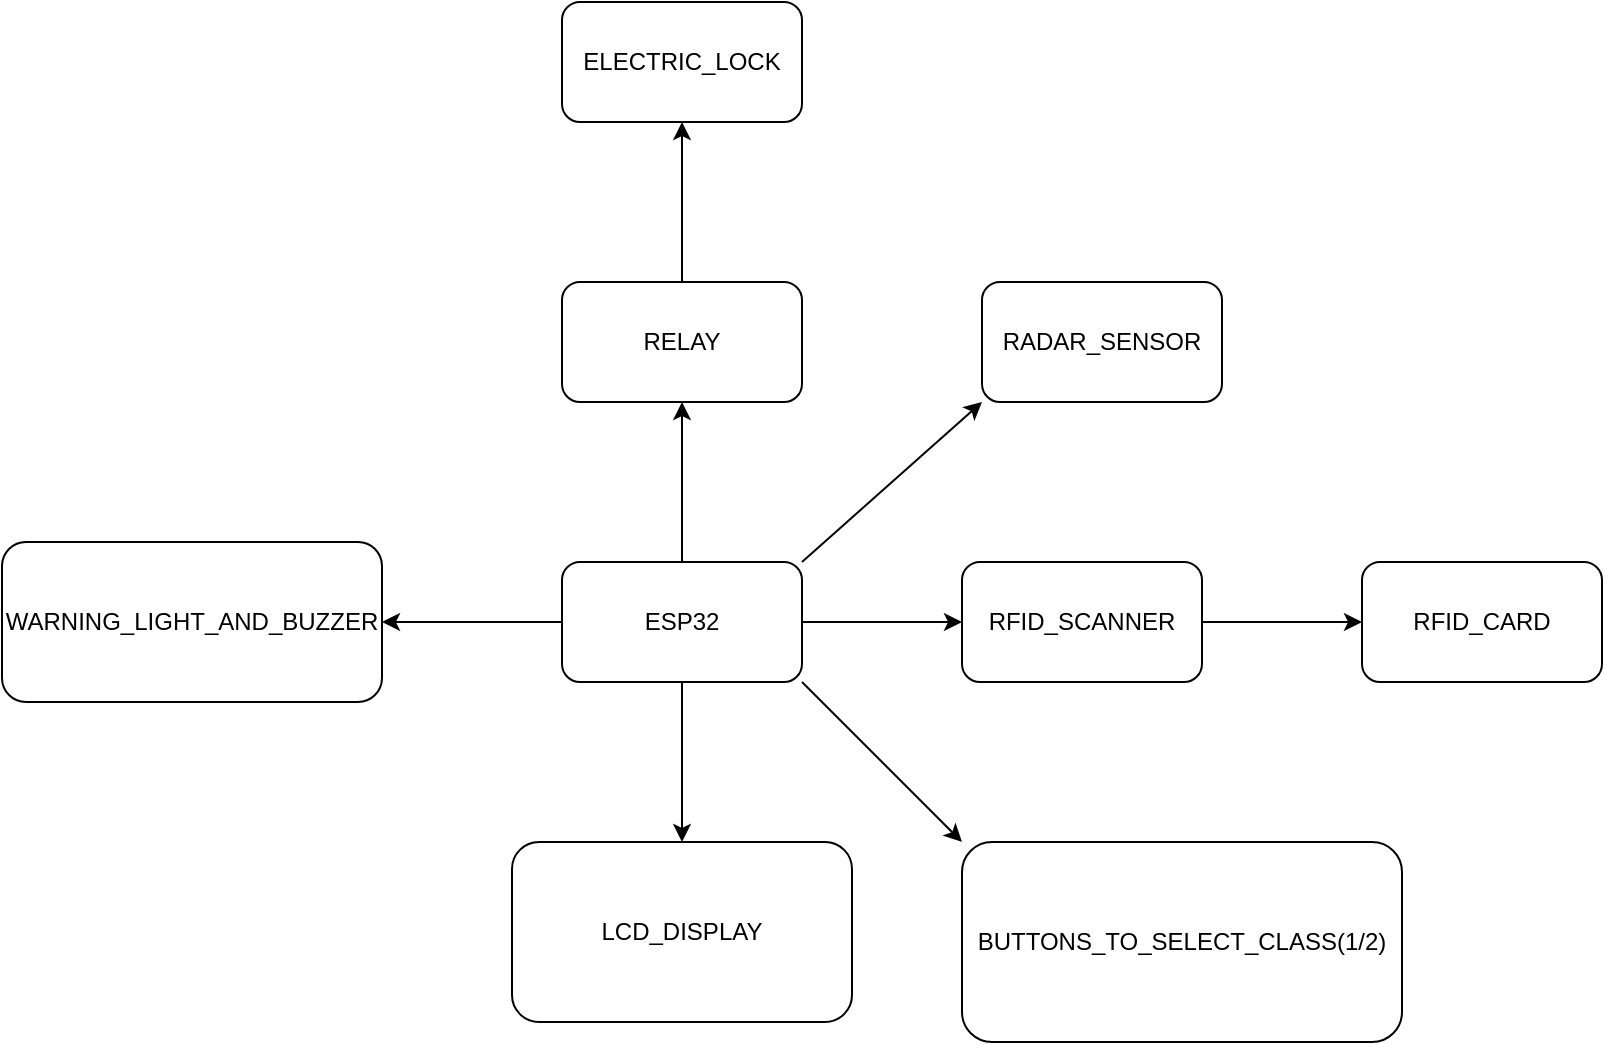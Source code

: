 <mxfile version="26.0.16">
  <diagram name="Page-1" id="bzJRaJl6H7AO6uoO-Wd2">
    <mxGraphModel dx="1050" dy="1726" grid="1" gridSize="10" guides="1" tooltips="1" connect="1" arrows="1" fold="1" page="1" pageScale="1" pageWidth="827" pageHeight="1169" math="0" shadow="0">
      <root>
        <mxCell id="0" />
        <mxCell id="1" parent="0" />
        <mxCell id="DJVOmSOx2vEUpwcJcNv5-3" value="" style="edgeStyle=orthogonalEdgeStyle;rounded=0;orthogonalLoop=1;jettySize=auto;html=1;" edge="1" parent="1" source="DJVOmSOx2vEUpwcJcNv5-1" target="DJVOmSOx2vEUpwcJcNv5-2">
          <mxGeometry relative="1" as="geometry" />
        </mxCell>
        <mxCell id="DJVOmSOx2vEUpwcJcNv5-5" value="" style="edgeStyle=orthogonalEdgeStyle;rounded=0;orthogonalLoop=1;jettySize=auto;html=1;" edge="1" parent="1" source="DJVOmSOx2vEUpwcJcNv5-1" target="DJVOmSOx2vEUpwcJcNv5-4">
          <mxGeometry relative="1" as="geometry" />
        </mxCell>
        <mxCell id="DJVOmSOx2vEUpwcJcNv5-11" value="" style="edgeStyle=orthogonalEdgeStyle;rounded=0;orthogonalLoop=1;jettySize=auto;html=1;" edge="1" parent="1" source="DJVOmSOx2vEUpwcJcNv5-1" target="DJVOmSOx2vEUpwcJcNv5-10">
          <mxGeometry relative="1" as="geometry" />
        </mxCell>
        <mxCell id="DJVOmSOx2vEUpwcJcNv5-14" value="" style="edgeStyle=orthogonalEdgeStyle;rounded=0;orthogonalLoop=1;jettySize=auto;html=1;" edge="1" parent="1" source="DJVOmSOx2vEUpwcJcNv5-1" target="DJVOmSOx2vEUpwcJcNv5-13">
          <mxGeometry relative="1" as="geometry" />
        </mxCell>
        <mxCell id="DJVOmSOx2vEUpwcJcNv5-1" value="ESP32" style="rounded=1;whiteSpace=wrap;html=1;" vertex="1" parent="1">
          <mxGeometry x="350" y="260" width="120" height="60" as="geometry" />
        </mxCell>
        <mxCell id="DJVOmSOx2vEUpwcJcNv5-7" value="" style="edgeStyle=orthogonalEdgeStyle;rounded=0;orthogonalLoop=1;jettySize=auto;html=1;" edge="1" parent="1" source="DJVOmSOx2vEUpwcJcNv5-2" target="DJVOmSOx2vEUpwcJcNv5-6">
          <mxGeometry relative="1" as="geometry" />
        </mxCell>
        <mxCell id="DJVOmSOx2vEUpwcJcNv5-2" value="RFID_SCANNER" style="whiteSpace=wrap;html=1;rounded=1;" vertex="1" parent="1">
          <mxGeometry x="550" y="260" width="120" height="60" as="geometry" />
        </mxCell>
        <mxCell id="DJVOmSOx2vEUpwcJcNv5-9" value="" style="edgeStyle=orthogonalEdgeStyle;rounded=0;orthogonalLoop=1;jettySize=auto;html=1;" edge="1" parent="1" source="DJVOmSOx2vEUpwcJcNv5-4" target="DJVOmSOx2vEUpwcJcNv5-8">
          <mxGeometry relative="1" as="geometry" />
        </mxCell>
        <mxCell id="DJVOmSOx2vEUpwcJcNv5-4" value="RELAY" style="whiteSpace=wrap;html=1;rounded=1;" vertex="1" parent="1">
          <mxGeometry x="350" y="120" width="120" height="60" as="geometry" />
        </mxCell>
        <mxCell id="DJVOmSOx2vEUpwcJcNv5-6" value="RFID_CARD" style="whiteSpace=wrap;html=1;rounded=1;" vertex="1" parent="1">
          <mxGeometry x="750" y="260" width="120" height="60" as="geometry" />
        </mxCell>
        <mxCell id="DJVOmSOx2vEUpwcJcNv5-8" value="ELECTRIC_LOCK" style="whiteSpace=wrap;html=1;rounded=1;" vertex="1" parent="1">
          <mxGeometry x="350" y="-20" width="120" height="60" as="geometry" />
        </mxCell>
        <mxCell id="DJVOmSOx2vEUpwcJcNv5-10" value="WARNING_LIGHT_AND_BUZZER" style="whiteSpace=wrap;html=1;rounded=1;" vertex="1" parent="1">
          <mxGeometry x="70" y="250" width="190" height="80" as="geometry" />
        </mxCell>
        <mxCell id="DJVOmSOx2vEUpwcJcNv5-13" value="LCD_DISPLAY" style="whiteSpace=wrap;html=1;rounded=1;" vertex="1" parent="1">
          <mxGeometry x="325" y="400" width="170" height="90" as="geometry" />
        </mxCell>
        <mxCell id="DJVOmSOx2vEUpwcJcNv5-16" value="BUTTONS_TO_SELECT_CLASS(1/2)" style="rounded=1;whiteSpace=wrap;html=1;" vertex="1" parent="1">
          <mxGeometry x="550" y="400" width="220" height="100" as="geometry" />
        </mxCell>
        <mxCell id="DJVOmSOx2vEUpwcJcNv5-17" value="" style="endArrow=classic;html=1;rounded=0;entryX=0;entryY=0;entryDx=0;entryDy=0;exitX=1;exitY=1;exitDx=0;exitDy=0;" edge="1" parent="1" source="DJVOmSOx2vEUpwcJcNv5-1" target="DJVOmSOx2vEUpwcJcNv5-16">
          <mxGeometry width="50" height="50" relative="1" as="geometry">
            <mxPoint x="390" y="290" as="sourcePoint" />
            <mxPoint x="440" y="240" as="targetPoint" />
          </mxGeometry>
        </mxCell>
        <mxCell id="DJVOmSOx2vEUpwcJcNv5-18" value="" style="endArrow=classic;html=1;rounded=0;exitX=1;exitY=0;exitDx=0;exitDy=0;entryX=0;entryY=1;entryDx=0;entryDy=0;" edge="1" parent="1" source="DJVOmSOx2vEUpwcJcNv5-1" target="DJVOmSOx2vEUpwcJcNv5-19">
          <mxGeometry width="50" height="50" relative="1" as="geometry">
            <mxPoint x="400" y="280" as="sourcePoint" />
            <mxPoint x="450" y="230" as="targetPoint" />
          </mxGeometry>
        </mxCell>
        <mxCell id="DJVOmSOx2vEUpwcJcNv5-19" value="RADAR_SENSOR" style="rounded=1;whiteSpace=wrap;html=1;" vertex="1" parent="1">
          <mxGeometry x="560" y="120" width="120" height="60" as="geometry" />
        </mxCell>
      </root>
    </mxGraphModel>
  </diagram>
</mxfile>
